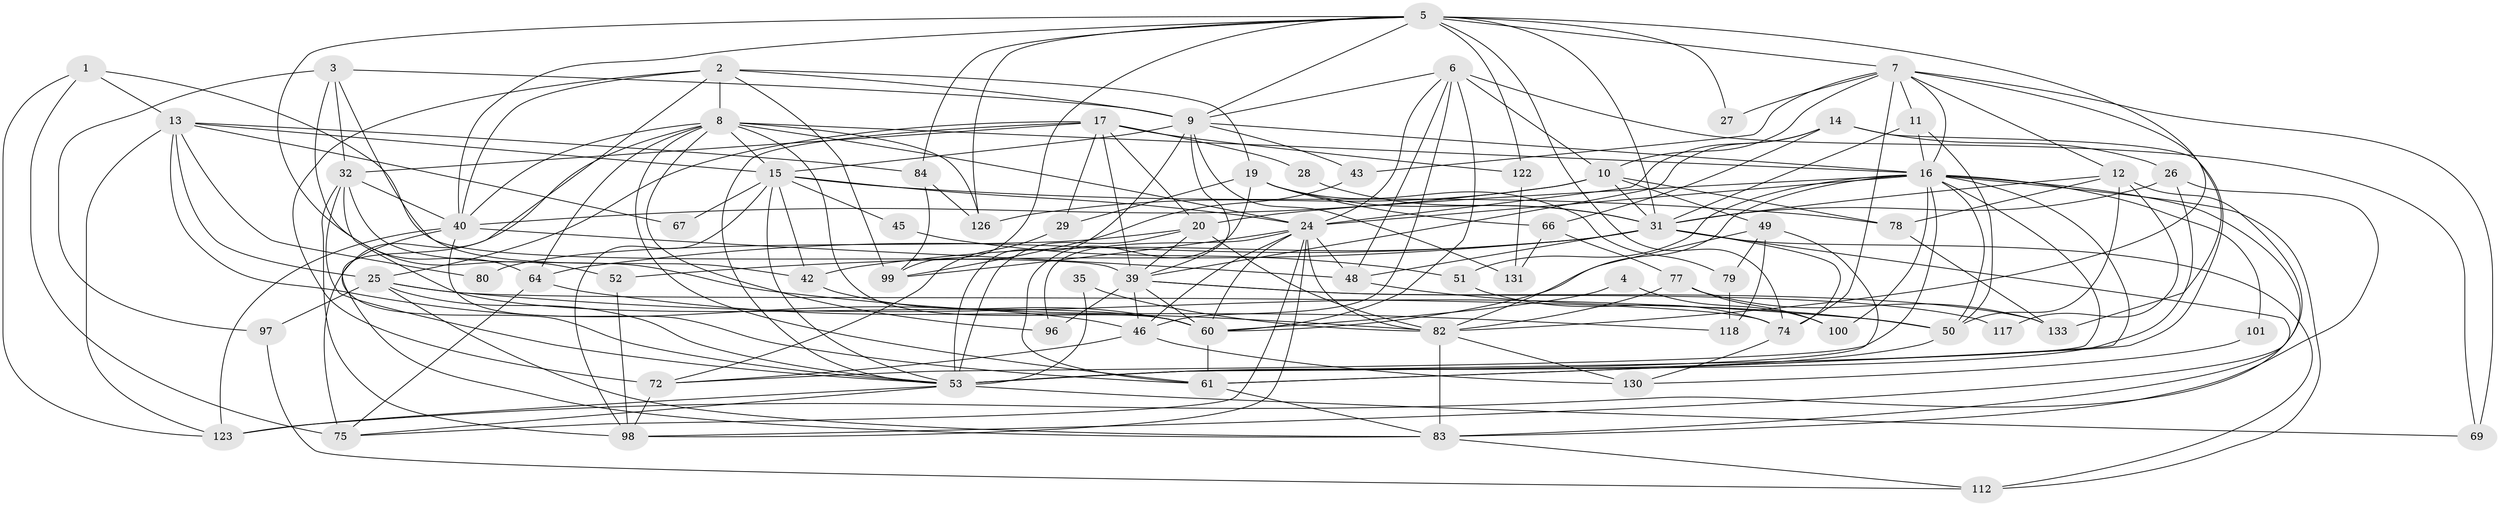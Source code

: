 // original degree distribution, {3: 0.3028169014084507, 4: 0.2323943661971831, 5: 0.19718309859154928, 2: 0.1267605633802817, 6: 0.08450704225352113, 7: 0.04929577464788732, 10: 0.007042253521126761}
// Generated by graph-tools (version 1.1) at 2025/14/03/09/25 04:14:54]
// undirected, 71 vertices, 201 edges
graph export_dot {
graph [start="1"]
  node [color=gray90,style=filled];
  1 [super="+81"];
  2 [super="+103"];
  3;
  4;
  5 [super="+36+22+57"];
  6 [super="+56"];
  7 [super="+86"];
  8 [super="+30+124"];
  9 [super="+136+68"];
  10 [super="+125"];
  11 [super="+88"];
  12 [super="+59"];
  13 [super="+108"];
  14;
  15 [super="+90+33"];
  16 [super="+34+21+18+38"];
  17 [super="+58"];
  19 [super="+54"];
  20 [super="+127"];
  24 [super="+37+65"];
  25 [super="+104+41"];
  26;
  27;
  28;
  29;
  31 [super="+94+102"];
  32 [super="+134"];
  35;
  39 [super="+55+142+87"];
  40 [super="+89+47"];
  42 [super="+73"];
  43;
  45;
  46 [super="+91"];
  48 [super="+71"];
  49 [super="+111"];
  50 [super="+95+92"];
  51;
  52;
  53 [super="+70+93+85"];
  60 [super="+120"];
  61 [super="+115"];
  64 [super="+119"];
  66 [super="+106"];
  67;
  69;
  72;
  74 [super="+139"];
  75 [super="+141"];
  77 [super="+116"];
  78;
  79;
  80;
  82 [super="+109"];
  83 [super="+107"];
  84;
  96;
  97;
  98 [super="+113"];
  99;
  100;
  101;
  112;
  117;
  118;
  122;
  123;
  126 [super="+138"];
  130;
  131;
  133;
  1 -- 75;
  1 -- 123;
  1 -- 39;
  1 -- 13;
  2 -- 83;
  2 -- 99;
  2 -- 72;
  2 -- 9;
  2 -- 8;
  2 -- 19;
  2 -- 40;
  3 -- 9;
  3 -- 97;
  3 -- 32;
  3 -- 42;
  3 -- 64;
  4 -- 100;
  4 -- 60;
  5 -- 84;
  5 -- 52;
  5 -- 122;
  5 -- 27;
  5 -- 99;
  5 -- 82;
  5 -- 40;
  5 -- 74;
  5 -- 126;
  5 -- 9;
  5 -- 31;
  5 -- 7;
  6 -- 46;
  6 -- 60;
  6 -- 48;
  6 -- 69;
  6 -- 9;
  6 -- 24;
  6 -- 10;
  7 -- 133;
  7 -- 16;
  7 -- 69;
  7 -- 74;
  7 -- 11;
  7 -- 10;
  7 -- 43;
  7 -- 12;
  7 -- 27;
  8 -- 15;
  8 -- 64;
  8 -- 96;
  8 -- 40;
  8 -- 75 [weight=2];
  8 -- 60;
  8 -- 16 [weight=2];
  8 -- 24;
  8 -- 61;
  8 -- 126;
  9 -- 43;
  9 -- 15;
  9 -- 39;
  9 -- 16;
  9 -- 131;
  9 -- 53;
  10 -- 40;
  10 -- 49;
  10 -- 126;
  10 -- 78;
  10 -- 31;
  11 -- 31;
  11 -- 16;
  11 -- 50;
  12 -- 50;
  12 -- 117;
  12 -- 123;
  12 -- 78;
  12 -- 31;
  13 -- 15;
  13 -- 25;
  13 -- 80;
  13 -- 67;
  13 -- 84;
  13 -- 123;
  13 -- 46;
  14 -- 26;
  14 -- 61;
  14 -- 39;
  14 -- 66;
  14 -- 24;
  15 -- 24;
  15 -- 98;
  15 -- 67 [weight=2];
  15 -- 42;
  15 -- 45;
  15 -- 78;
  15 -- 53;
  16 -- 100 [weight=2];
  16 -- 24 [weight=2];
  16 -- 101;
  16 -- 72;
  16 -- 50;
  16 -- 53;
  16 -- 82;
  16 -- 98;
  16 -- 112;
  16 -- 51;
  16 -- 61;
  16 -- 20 [weight=2];
  17 -- 28;
  17 -- 39 [weight=2];
  17 -- 32;
  17 -- 20;
  17 -- 25;
  17 -- 122;
  17 -- 29;
  17 -- 53;
  19 -- 31;
  19 -- 66;
  19 -- 61;
  19 -- 29;
  19 -- 79;
  20 -- 82;
  20 -- 53;
  20 -- 80;
  20 -- 39;
  24 -- 75;
  24 -- 99;
  24 -- 96;
  24 -- 46;
  24 -- 48;
  24 -- 60;
  24 -- 82;
  24 -- 98;
  25 -- 83;
  25 -- 97;
  25 -- 50;
  25 -- 74;
  25 -- 53;
  26 -- 31;
  26 -- 83;
  26 -- 53;
  28 -- 31;
  29 -- 72;
  31 -- 52;
  31 -- 83;
  31 -- 42;
  31 -- 74;
  31 -- 112;
  31 -- 48;
  31 -- 64;
  32 -- 98;
  32 -- 118;
  32 -- 60;
  32 -- 40;
  32 -- 53;
  35 -- 82;
  35 -- 53;
  39 -- 46;
  39 -- 133;
  39 -- 60;
  39 -- 96;
  39 -- 117;
  40 -- 61;
  40 -- 123;
  40 -- 53;
  40 -- 48;
  42 -- 60;
  43 -- 99;
  45 -- 51;
  46 -- 130;
  46 -- 72;
  48 -- 50;
  49 -- 60;
  49 -- 79;
  49 -- 53;
  49 -- 118;
  50 -- 53;
  51 -- 74;
  52 -- 98;
  53 -- 69;
  53 -- 123;
  53 -- 75;
  60 -- 61;
  61 -- 83;
  64 -- 82;
  64 -- 75;
  66 -- 131;
  66 -- 77;
  72 -- 98;
  74 -- 130;
  77 -- 100;
  77 -- 133;
  77 -- 82;
  78 -- 133;
  79 -- 118;
  82 -- 130;
  82 -- 83;
  83 -- 112;
  84 -- 99;
  84 -- 126;
  97 -- 112;
  101 -- 130;
  122 -- 131;
}

